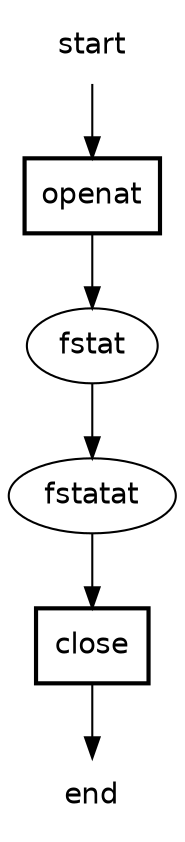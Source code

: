 digraph SCGraph {
  graph [fontname="helvetica"];
  node  [fontname="helvetica"];
  edge  [fontname="helvetica"];
  start [shape=plaintext];
  start -> openat;
  end [shape=plaintext];
  openat [shape=box,style=bold];
  openat -> fstat;
  fstat -> fstatat;
  fstatat -> close;
  close [shape=box,style=bold];
  close -> end;
}
